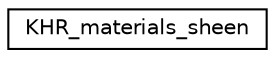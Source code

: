 digraph "Graphical Class Hierarchy"
{
 // LATEX_PDF_SIZE
  edge [fontname="Helvetica",fontsize="10",labelfontname="Helvetica",labelfontsize="10"];
  node [fontname="Helvetica",fontsize="10",shape=record];
  rankdir="LR";
  Node0 [label="KHR_materials_sheen",height=0.2,width=0.4,color="black", fillcolor="white", style="filled",URL="$struct_k_h_r__materials__sheen.html",tooltip=" "];
}
